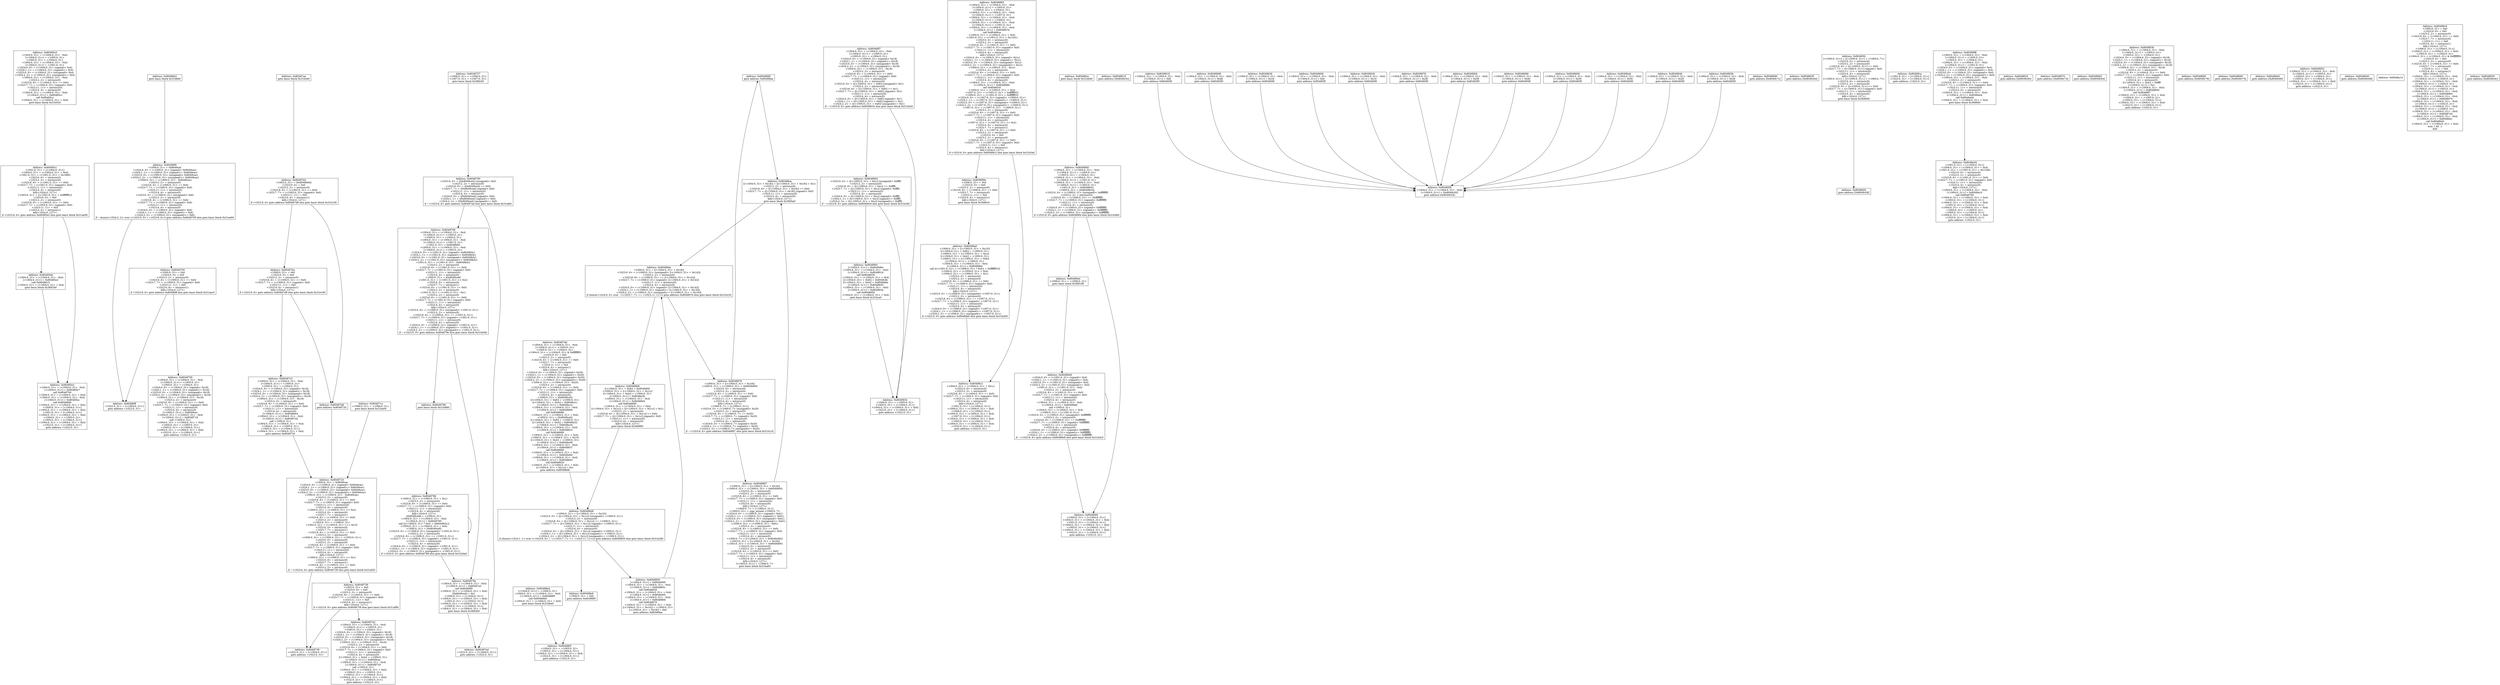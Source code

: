 digraph Program0x313560 {
basicBlock0x31ada0 [shape=box,label="Address: 0x80485c0\n<1004:0..31> = (<1004:0..31> - 0x4)\n[<1004:0..31>] = <1005:0..31>\n<1005:0..31> = <1004:0..31>\n<1004:0..31> = (<1004:0..31> - 0x4)\n[<1004:0..31>] = <1001:0..31>\n<1024:0..0> = (<1004:0..31> (signed)< 0x4)\n<1024:1..1> = (<1004:0..31> (signed)<= 0x4)\n<1023:0..0> = (<1004:0..31> (unsigned)< 0x4)\n<1024:2..2> = (<1004:0..31> (unsigned)<= 0x4)\n<1004:0..31> = (<1004:0..31> - 0x4)\n<1023:2..2> = intrinsic(0)\n<1023:6..6> = (<1004:0..31> == 0x0)\n<1023:7..7> = (<1004:0..31> (signed)< 0x0)\n<1023:11..11> = intrinsic(0)\n<1023:4..4> = intrinsic(0)\n<1004:0..31> = (<1004:0..31> - 0x4)\n[<1004:0..31>] = 0x80485cc\ncall 0x80485cc\n<1004:0..31> = (<1004:0..31> + 0x4)\ngoto basic block 0x31b520\n"];
basicBlock0x31ae00 [shape=box,label="Address: 0x80485dd\n<1004:0..31> = (<1004:0..31> - 0x4)\n[<1004:0..31>] = 0x80485e2\ncall 0x8048610\n<1004:0..31> = (<1004:0..31> + 0x4)\ngoto basic block 0x368240\n"];
basicBlock0x31ae60 [shape=box,label="Address: 0x80486ff\n<1022:0..31> = [<1004:0..31>]\ngoto address <1022:0..31>\n"];
basicBlock0x31aec0 [shape=box,label="Address: 0x8048709\n<1004:0..31> = (<1004:0..31> - 0x4)\n[<1004:0..31>] = <1005:0..31>\n<1005:0..31> = <1004:0..31>\n<1024:0..0> = (<1004:0..31> (signed)< 0x18)\n<1024:1..1> = (<1004:0..31> (signed)<= 0x18)\n<1023:0..0> = (<1004:0..31> (unsigned)< 0x18)\n<1024:2..2> = (<1004:0..31> (unsigned)<= 0x18)\n<1004:0..31> = (<1004:0..31> - 0x18)\n<1023:2..2> = intrinsic(0)\n<1023:6..6> = (<1004:0..31> == 0x0)\n<1023:7..7> = (<1004:0..31> (signed)< 0x0)\n<1023:11..11> = intrinsic(0)\n<1023:4..4> = intrinsic(0)\n[<1004:0..31>] = 0x8049cac\n<1004:0..31> = (<1004:0..31> - 0x4)\n[<1004:0..31>] = 0x8048718\ncall <1000:0..31>\n<1004:0..31> = (<1004:0..31> + 0x4)\n<1004:0..31> = <1005:0..31>\n<1005:0..31> = [<1004:0..31>]\n<1004:0..31> = (<1004:0..31> + 0x4)\n<1022:0..31> = [<1004:0..31>]\ngoto address <1022:0..31>\n"];
basicBlock0x31af20 [shape=box,label="Address: 0x8048738\n<1022:0..31> = [<1004:0..31>]\ngoto address <1022:0..31>\n"];
basicBlock0x31af80 [shape=box,label="Address: 0x8048742\n<1004:0..31> = (<1004:0..31> - 0x4)\n[<1004:0..31>] = <1005:0..31>\n<1005:0..31> = <1004:0..31>\n<1024:0..0> = (<1004:0..31> (signed)< 0x18)\n<1024:1..1> = (<1004:0..31> (signed)<= 0x18)\n<1023:0..0> = (<1004:0..31> (unsigned)< 0x18)\n<1024:2..2> = (<1004:0..31> (unsigned)<= 0x18)\n<1004:0..31> = (<1004:0..31> - 0x18)\n<1023:2..2> = intrinsic(0)\n<1023:6..6> = (<1004:0..31> == 0x0)\n<1023:7..7> = (<1004:0..31> (signed)< 0x0)\n<1023:11..11> = intrinsic(0)\n<1023:4..4> = intrinsic(0)\n[(<1004:0..31> + 0x4)] = <1000:0..31>\n[<1004:0..31>] = 0x8049cac\n<1004:0..31> = (<1004:0..31> - 0x4)\n[<1004:0..31>] = 0x8048755\ncall <1003:0..31>\n<1004:0..31> = (<1004:0..31> + 0x4)\n<1004:0..31> = <1005:0..31>\n<1005:0..31> = [<1004:0..31>]\n<1004:0..31> = (<1004:0..31> + 0x4)\n<1022:0..31> = [<1004:0..31>]\ngoto address <1022:0..31>\n"];
basicBlock0x31afe0 [shape=box,label="Address: 0x8048769\n<1004:0..31> = (<1004:0..31> - 0x4)\n[<1004:0..31>] = <1005:0..31>\n<1005:0..31> = <1004:0..31>\n<1004:0..31> = (<1004:0..31> - 0x4)\n[<1004:0..31>] = <1001:0..31>\n<1001:0..31> = 0x8049b60\n<1004:0..31> = (<1004:0..31> - 0x4)\n[<1004:0..31>] = <1003:0..31>\n<1024:0..0> = (<1001:0..31> (signed)< 0x8049b5c)\n<1024:1..1> = (<1001:0..31> (signed)<= 0x8049b5c)\n<1023:0..0> = (<1001:0..31> (unsigned)< 0x8049b5c)\n<1024:2..2> = (<1001:0..31> (unsigned)<= 0x8049b5c)\n<1001:0..31> = (<1001:0..31> - 0x8049b5c)\n<1023:2..2> = intrinsic(0)\n<1023:6..6> = (<1001:0..31> == 0x0)\n<1023:7..7> = (<1001:0..31> (signed)< 0x0)\n<1023:11..11> = intrinsic(0)\n<1023:4..4> = intrinsic(0)\n<1000:0..31> = [0x8049ce8]\n<1001:0..31> = (<1001:0..31> >> 0x2)\n<1023:0..0> = intrinsic(0)\n<1023:7..7> = intrinsic(1)\n<1023:6..6> = (<1001:0..31> == 0x0)\n<1023:2..2> = intrinsic(0)\n<1001:0..31> = (<1001:0..31> - 0x1)\n<1023:2..2> = intrinsic(0)\n<1023:6..6> = (<1001:0..31> == 0x0)\n<1023:7..7> = (<1001:0..31> (signed)< 0x0)\n<1023:11..11> = intrinsic(0)\n<1023:4..4> = intrinsic(0)\nkill(<1024:0..127>)\n<1023:0..0> = (<1000:0..31> (unsigned)< <1001:0..31>)\n<1023:2..2> = intrinsic(0)\n<1023:6..6> = (<1000:0..31> == <1001:0..31>)\n<1023:7..7> = (<1000:0..31> (signed)< <1001:0..31>)\n<1023:11..11> = intrinsic(0)\n<1023:4..4> = intrinsic(0)\n<1024:0..0> = (<1000:0..31> (signed)< <1001:0..31>)\n<1024:1..1> = (<1000:0..31> (signed)<= <1001:0..31>)\n<1024:2..2> = (<1000:0..31> (unsigned)<= <1001:0..31>)\nif ~<1023:0..0> goto address 0x804879e else goto basic block 0x31b040\n"];
basicBlock0x31b040 [shape=box,label="Address: 0x8048786\ngoto basic block 0x31b880\n"];
basicBlock0x31b0a0 [shape=box,label="Address: 0x804879e\n<1004:0..31> = (<1004:0..31> - 0x4)\n[<1004:0..31>] = 0x80487a3\ncall 0x80486f0\n<1004:0..31> = (<1004:0..31> + 0x4)\n[0x8049ce4] = 0x1\n<1000:0..31> = [<1004:0..31>]\n<1004:0..31> = (<1004:0..31> + 0x4)\n<1001:0..31> = [<1004:0..31>]\n<1004:0..31> = (<1004:0..31> + 0x4)\n<1005:0..31> = [<1004:0..31>]\n<1004:0..31> = (<1004:0..31> + 0x4)\ngoto basic block 0x368360\n"];
basicBlock0x31b100 [shape=box,label="Address: 0x80487ba\n<1000:0..31> = 0x0\n<1023:0..0> = 0x0\n<1023:2..2> = intrinsic(0)\n<1023:6..6> = (<1000:0..31> == 0x0)\n<1023:7..7> = (<1000:0..31> (signed)< 0x0)\n<1023:11..11> = 0x0\n<1023:4..4> = intrinsic(1)\nkill(<1024:0..127>)\nif <1023:6..6> goto address 0x80487d8 else goto basic block 0x31b160\n"];
basicBlock0x31b160 [shape=box,label="Address: 0x80487c3\n<1004:0..31> = (<1004:0..31> - 0x4)\n[<1004:0..31>] = <1005:0..31>\n<1005:0..31> = <1004:0..31>\n<1024:0..0> = (<1004:0..31> (signed)< 0x18)\n<1024:1..1> = (<1004:0..31> (signed)<= 0x18)\n<1023:0..0> = (<1004:0..31> (unsigned)< 0x18)\n<1024:2..2> = (<1004:0..31> (unsigned)<= 0x18)\n<1004:0..31> = (<1004:0..31> - 0x18)\n<1023:2..2> = intrinsic(0)\n<1023:6..6> = (<1004:0..31> == 0x0)\n<1023:7..7> = (<1004:0..31> (signed)< 0x0)\n<1023:11..11> = intrinsic(0)\n<1023:4..4> = intrinsic(0)\n[<1004:0..31>] = 0x8049b64\n<1004:0..31> = (<1004:0..31> - 0x4)\n[<1004:0..31>] = 0x80487d2\ncall <1000:0..31>\n<1004:0..31> = (<1004:0..31> + 0x4)\n<1004:0..31> = <1005:0..31>\n<1005:0..31> = [<1004:0..31>]\n<1004:0..31> = (<1004:0..31> + 0x4)\ngoto address 0x8048720\n"];
basicBlock0x31b1c0 [shape=box,label="Address: 0x8048885\ngoto address 0x80488aa\n"];
basicBlock0x31b220 [shape=box,label="Address: 0x80488b8\n[(<1004:0..31> + 0x8)] = 0x8049d00\n<1000:0..31> = [(<1004:0..31> + 0x1c)]\n[(<1004:0..31> + 0x4)] = <1000:0..31>\n[<1004:0..31>] = 0x8048a3b\n<1004:0..31> = (<1004:0..31> - 0x4)\n[<1004:0..31>] = 0x80488d4\ncall 0x8048690\n<1004:0..31> = (<1004:0..31> + 0x4)\n[(<1004:0..31> + 0x1c)] = ([(<1004:0..31> + 0x1c)] + 0x1)\n<1023:2..2> = intrinsic(0)\n<1023:6..6> = ([(<1004:0..31> + 0x1c)] == 0x0)\n<1023:7..7> = ([(<1004:0..31> + 0x1c)] (signed)< 0x0)\n<1023:11..11> = intrinsic(0)\n<1023:4..4> = intrinsic(0)\nkill(<1024:0..127>)\ngoto basic block 0x368960\n"];
basicBlock0x31b280 [shape=box,label="Address: 0x80488e6\n<1000:0..31> = 0x0\ngoto address 0x80488f5\n"];
basicBlock0x31b2e0 [shape=box,label="Address: 0x8048903\n<1023:0..0> = ([(<1005:0..31> + 0xc)] (unsigned)< 0xffff)\n<1023:2..2> = intrinsic(0)\n<1023:6..6> = ([(<1005:0..31> + 0xc)] == 0xffff)\n<1023:7..7> = ([(<1005:0..31> + 0xc)] (signed)< 0xffff)\n<1023:11..11> = intrinsic(0)\n<1023:4..4> = intrinsic(0)\n<1024:0..0> = ([(<1005:0..31> + 0xc)] (signed)< 0xffff)\n<1024:1..1> = ([(<1005:0..31> + 0xc)] (signed)<= 0xffff)\n<1024:2..2> = ([(<1005:0..31> + 0xc)] (unsigned)<= 0xffff)\nif ~<1023:6..6> goto address 0x8048934 else goto basic block 0x31b340\n"];
basicBlock0x31b340 [shape=box,label="Address: 0x804890c\n[<1004:0..31>] = 0x8049d6e\n<1004:0..31> = (<1004:0..31> - 0x4)\n[<1004:0..31>] = 0x8048918\ncall 0x8048630\n<1004:0..31> = (<1004:0..31> + 0x4)\n[(<1004:0..31> + 0x8)] = 0x8049c8c\n[(<1004:0..31> + 0x4)] = 0x8049d6e\n[<1004:0..31>] = 0x8048650\n<1004:0..31> = (<1004:0..31> - 0x4)\n[<1004:0..31>] = 0x8048934\ncall 0x8048600\n<1004:0..31> = (<1004:0..31> + 0x4)\ngoto basic block 0x31bca0\n"];
basicBlock0x31b3a0 [shape=box,label="Address: 0x804899e\n<1006:0..31> = 0x0\n<1023:0..0> = 0x0\n<1023:2..2> = intrinsic(0)\n<1023:6..6> = (<1006:0..31> == 0x0)\n<1023:7..7> = intrinsic(0)\n<1023:11..11> = 0x0\n<1023:4..4> = intrinsic(1)\nkill(<1024:0..127>)\ngoto basic block 0x3680c0\n"];
basicBlock0x31b400 [shape=box,label="Address: 0x80489c2\n<1004:0..31> = (<1004:0..31> + 0x1c)\n<1023:0..0> = intrinsic(0)\n<1023:2..2> = intrinsic(0)\n<1023:6..6> = (<1004:0..31> == 0x0)\n<1023:7..7> = (<1004:0..31> (signed)< 0x0)\n<1023:11..11> = intrinsic(0)\n<1023:4..4> = intrinsic(0)\nkill(<1024:0..127>)\n<1001:0..31> = [<1004:0..31>]\n<1004:0..31> = (<1004:0..31> + 0x4)\n<1006:0..31> = [<1004:0..31>]\n<1004:0..31> = (<1004:0..31> + 0x4)\n<1007:0..31> = [<1004:0..31>]\n<1004:0..31> = (<1004:0..31> + 0x4)\n<1005:0..31> = [<1004:0..31>]\n<1004:0..31> = (<1004:0..31> + 0x4)\n<1022:0..31> = [<1004:0..31>]\ngoto address <1022:0..31>\n"];
basicBlock0x31b460 [shape=box,label="Address: 0x80489e4\n<1006:0..31> = <1006:0..31>\ngoto basic block 0x368180\n"];
basicBlock0x31b4c0 [shape=box,label="Address: 0x80489f4\n<1000:0..31> = [<1004:0..31>]\n<1004:0..31> = (<1004:0..31> + 0x4)\n<1001:0..31> = [<1004:0..31>]\n<1004:0..31> = (<1004:0..31> + 0x4)\n<1005:0..31> = [<1004:0..31>]\n<1004:0..31> = (<1004:0..31> + 0x4)\n<1022:0..31> = [<1004:0..31>]\ngoto address <1022:0..31>\n"];
basicBlock0x31b520 [shape=box,label="Address: 0x80485cc\n<1001:0..31> = [<1004:0..31>]\n<1004:0..31> = (<1004:0..31> + 0x4)\n<1001:0..31> = (<1001:0..31> + 0x1680)\n<1023:0..0> = intrinsic(0)\n<1023:2..2> = intrinsic(0)\n<1023:6..6> = (<1001:0..31> == 0x0)\n<1023:7..7> = (<1001:0..31> (signed)< 0x0)\n<1023:11..11> = intrinsic(0)\n<1023:4..4> = intrinsic(0)\nkill(<1024:0..127>)\n<1003:0..31> = [(<1001:0..31> + 0xfffffffc)]\n<1023:0..0> = 0x0\n<1023:2..2> = intrinsic(0)\n<1023:6..6> = (<1003:0..31> == 0x0)\n<1023:7..7> = (<1003:0..31> (signed)< 0x0)\n<1023:11..11> = 0x0\n<1023:4..4> = intrinsic(1)\nkill(<1024:0..127>)\nif <1023:6..6> goto address 0x80485e2 else goto basic block 0x31ae00\n"];
basicBlock0x31b580 [shape=box,label="Address: 0x8048610\ngoto address [0x8049c5c]\n"];
basicBlock0x31b5e0 [shape=box,label="Address: 0x80487b0\n<1002:0..31> = [0x8049b64]\n<1023:0..0> = 0x0\n<1023:2..2> = intrinsic(0)\n<1023:6..6> = (<1002:0..31> == 0x0)\n<1023:7..7> = (<1002:0..31> (signed)< 0x0)\n<1023:11..11> = 0x0\n<1023:4..4> = intrinsic(1)\nkill(<1024:0..127>)\nif <1023:6..6> goto address 0x80487d8 else goto basic block 0x31b100\n"];
basicBlock0x31b640 [shape=box,label="Address: 0x80489d0\n<1004:0..31> = (<1004:0..31> - 0x4)\n[<1004:0..31>] = <1005:0..31>\n<1005:0..31> = <1004:0..31>\n<1004:0..31> = (<1004:0..31> - 0x4)\n[<1004:0..31>] = <1001:0..31>\n<1004:0..31> = (<1004:0..31> - 0x4)\n[<1004:0..31>] = <1003:0..31>\n<1001:0..31> = 0x8049b54\n<1000:0..31> = [0x8049b54]\n<1023:0..0> = (<1000:0..31> (unsigned)< 0xffffffff)\n<1023:2..2> = intrinsic(0)\n<1023:6..6> = (<1000:0..31> == 0xffffffff)\n<1023:7..7> = (<1000:0..31> (signed)< 0xffffffff)\n<1023:11..11> = intrinsic(0)\n<1023:4..4> = intrinsic(0)\n<1024:0..0> = (<1000:0..31> (signed)< 0xffffffff)\n<1024:1..1> = (<1000:0..31> (signed)<= 0xffffffff)\n<1024:2..2> = (<1000:0..31> (unsigned)<= 0xffffffff)\nif <1023:6..6> goto address 0x80489f4 else goto basic block 0x31b460\n"];
basicBlock0x31b6a0 [shape=box,label="Address: 0x80485f0\n<1004:0..31> = (<1004:0..31> - 0x4)\n[<1004:0..31>] = [0x8049c50]\ngoto address [0x8049c54]\n"];
basicBlock0x31b700 [shape=box,label="Address: 0x8048700\n<1000:0..31> = 0x0\n<1023:0..0> = 0x0\n<1023:2..2> = intrinsic(0)\n<1023:6..6> = (<1000:0..31> == 0x0)\n<1023:7..7> = (<1000:0..31> (signed)< 0x0)\n<1023:11..11> = 0x0\n<1023:4..4> = intrinsic(1)\nkill(<1024:0..127>)\nif <1023:6..6> goto address 0x80486ff else goto basic block 0x31aec0\n"];
basicBlock0x31b760 [shape=box,label="Address: 0x804871a\n<1006:0..31> = <1006:0..31>\ngoto basic block 0x31ba00\n"];
basicBlock0x31b7c0 [shape=box,label="Address: 0x8048739\n<1003:0..31> = 0x0\n<1023:0..0> = 0x0\n<1023:2..2> = intrinsic(0)\n<1023:6..6> = (<1003:0..31> == 0x0)\n<1023:7..7> = (<1003:0..31> (signed)< 0x0)\n<1023:11..11> = 0x0\n<1023:4..4> = intrinsic(1)\nkill(<1024:0..127>)\nif <1023:6..6> goto address 0x8048738 else goto basic block 0x31af80\n"];
basicBlock0x31b820 [shape=box,label="Address: 0x8048757\n<1006:0..31> = <1006:0..31>\n<1007:0..31> = <1007:0..31>\ngoto basic block 0x368c00\n"];
basicBlock0x31b880 [shape=box,label="Address: 0x8048788\n<1000:0..31> = (<1000:0..31> + 0x1)\n<1023:2..2> = intrinsic(0)\n<1023:6..6> = (<1000:0..31> == 0x0)\n<1023:7..7> = (<1000:0..31> (signed)< 0x0)\n<1023:11..11> = intrinsic(0)\n<1023:4..4> = intrinsic(0)\nkill(<1024:0..127>)\n[0x8049ce8] = <1000:0..31>\n<1004:0..31> = (<1004:0..31> - 0x4)\n[<1004:0..31>] = 0x8048795\ncall [((<1000:0..31> * 0x4) + 0x8049b5c)]\n<1004:0..31> = (<1004:0..31> + 0x4)\n<1000:0..31> = [0x8049ce8]\n<1023:0..0> = (<1000:0..31> (unsigned)< <1001:0..31>)\n<1023:2..2> = intrinsic(0)\n<1023:6..6> = (<1000:0..31> == <1001:0..31>)\n<1023:7..7> = (<1000:0..31> (signed)< <1001:0..31>)\n<1023:11..11> = intrinsic(0)\n<1023:4..4> = intrinsic(0)\n<1024:0..0> = (<1000:0..31> (signed)< <1001:0..31>)\n<1024:1..1> = (<1000:0..31> (signed)<= <1001:0..31>)\n<1024:2..2> = (<1000:0..31> (unsigned)<= <1001:0..31>)\nif <1023:0..0> goto address 0x8048788 else goto basic block 0x31b0a0\n"];
basicBlock0x31b8e0 [shape=box,label="Address: 0x80486f0\n<1000:0..31> = 0x8049caf\n<1024:0..0> = (<1000:0..31> (signed)< 0x8049cac)\n<1024:1..1> = (<1000:0..31> (signed)<= 0x8049cac)\n<1023:0..0> = (<1000:0..31> (unsigned)< 0x8049cac)\n<1024:2..2> = (<1000:0..31> (unsigned)<= 0x8049cac)\n<1000:0..31> = (<1000:0..31> - 0x8049cac)\n<1023:2..2> = intrinsic(0)\n<1023:6..6> = (<1000:0..31> == 0x0)\n<1023:7..7> = (<1000:0..31> (signed)< 0x0)\n<1023:11..11> = intrinsic(0)\n<1023:4..4> = intrinsic(0)\n<1023:0..0> = (<1000:0..31> (unsigned)< 0x6)\n<1023:2..2> = intrinsic(0)\n<1023:6..6> = (<1000:0..31> == 0x6)\n<1023:7..7> = (<1000:0..31> (signed)< 0x6)\n<1023:11..11> = intrinsic(0)\n<1023:4..4> = intrinsic(0)\n<1024:0..0> = (<1000:0..31> (signed)< 0x6)\n<1024:1..1> = (<1000:0..31> (signed)<= 0x6)\n<1024:2..2> = (<1000:0..31> (unsigned)<= 0x6)\nif ~choice(<1024:2..2> over (<1023:0..0> | <1023:6..6>)) goto address 0x8048700 else goto basic block 0x31ae60\n"];
basicBlock0x31b940 [shape=box,label="Address: 0x80487ae\ngoto basic block 0x31b5e0\n"];
basicBlock0x31b9a0 [shape=box,label="Address: 0x80487d8\ngoto address 0x8048720\n"];
basicBlock0x31ba00 [shape=box,label="Address: 0x8048720\n<1000:0..31> = 0x8049cac\n<1024:0..0> = (<1000:0..31> (signed)< 0x8049cac)\n<1024:1..1> = (<1000:0..31> (signed)<= 0x8049cac)\n<1023:0..0> = (<1000:0..31> (unsigned)< 0x8049cac)\n<1024:2..2> = (<1000:0..31> (unsigned)<= 0x8049cac)\n<1000:0..31> = (<1000:0..31> - 0x8049cac)\n<1023:2..2> = intrinsic(0)\n<1023:6..6> = (<1000:0..31> == 0x0)\n<1023:7..7> = (<1000:0..31> (signed)< 0x0)\n<1023:11..11> = intrinsic(0)\n<1023:4..4> = intrinsic(0)\n<1000:0..31> = (<1000:0..31> >> 0x2)\n<1023:0..0> = intrinsic(0)\n<1023:7..7> = intrinsic(1)\n<1023:6..6> = (<1000:0..31> == 0x0)\n<1023:2..2> = intrinsic(0)\n<1003:0..31> = <1000:0..31>\n<1003:0..31> = (<1003:0..31> >>> 0x1f)\n<1023:0..0> = intrinsic(0)\n<1023:7..7> = intrinsic(1)\n<1023:6..6> = (<1003:0..31> == 0x0)\n<1023:2..2> = intrinsic(0)\n<1000:0..31> = (<1000:0..31> + <1003:0..31>)\n<1023:0..0> = intrinsic(0)\n<1023:2..2> = intrinsic(0)\n<1023:6..6> = (<1000:0..31> == 0x0)\n<1023:7..7> = (<1000:0..31> (signed)< 0x0)\n<1023:11..11> = intrinsic(0)\n<1023:4..4> = intrinsic(0)\nkill(<1024:0..127>)\n<1000:0..31> = (<1000:0..31> >> 0x1)\n<1023:0..0> = intrinsic(0)\n<1023:7..7> = intrinsic(1)\n<1023:6..6> = (<1000:0..31> == 0x0)\n<1023:2..2> = intrinsic(0)\nif ~<1023:6..6> goto address 0x8048739 else goto basic block 0x31af20\n"];
basicBlock0x31ba60 [shape=box,label="Address: 0x80488aa\n[(<1004:0..31> + 0x18)] = ([(<1004:0..31> + 0x18)] + 0x1)\n<1023:2..2> = intrinsic(0)\n<1023:6..6> = ([(<1004:0..31> + 0x18)] == 0x0)\n<1023:7..7> = ([(<1004:0..31> + 0x18)] (signed)< 0x0)\n<1023:11..11> = intrinsic(0)\n<1023:4..4> = intrinsic(0)\nkill(<1024:0..127>)\ngoto basic block 0x3685a0\n"];
basicBlock0x31bac0 [shape=box,label="Address: 0x8048887\n<1000:0..31> = [(<1004:0..31> + 0x18)]\n<1000:0..31> = (<1000:0..31> + 0x8049d00)\n<1023:0..0> = intrinsic(0)\n<1023:2..2> = intrinsic(0)\n<1023:6..6> = (<1000:0..31> == 0x0)\n<1023:7..7> = (<1000:0..31> (signed)< 0x0)\n<1023:11..11> = intrinsic(0)\n<1023:4..4> = intrinsic(0)\nkill(<1024:0..127>)\n<1000:0..7> = [<1000:0..31>]\n<1000:0..31> = sign_extend <1000:0..7>\n<1024:0..0> = (<1000:0..31> (signed)< 0x61)\n<1024:1..1> = (<1000:0..31> (signed)<= 0x61)\n<1023:0..0> = (<1000:0..31> (unsigned)< 0x61)\n<1024:2..2> = (<1000:0..31> (unsigned)<= 0x61)\n<1000:0..31> = (<1000:0..31> - 0x61)\n<1023:2..2> = intrinsic(0)\n<1023:6..6> = (<1000:0..31> == 0x0)\n<1023:7..7> = (<1000:0..31> (signed)< 0x0)\n<1023:11..11> = intrinsic(0)\n<1023:4..4> = intrinsic(0)\n<1000:0..7> = [(<1000:0..31> + 0x8049c90)]\n<1003:0..31> = [(<1004:0..31> + 0x18)]\n<1003:0..31> = (<1003:0..31> + 0x8049d00)\n<1023:0..0> = intrinsic(0)\n<1023:2..2> = intrinsic(0)\n<1023:6..6> = (<1003:0..31> == 0x0)\n<1023:7..7> = (<1003:0..31> (signed)< 0x0)\n<1023:11..11> = intrinsic(0)\n<1023:4..4> = intrinsic(0)\nkill(<1024:0..127>)\n[<1003:0..31>] = <1000:0..7>\ngoto basic block 0x31ba60\n"];
basicBlock0x31bb20 [shape=box,label="Address: 0x8048690\ngoto address [0x8049c7c]\n"];
basicBlock0x31bb80 [shape=box,label="Address: 0x8048850\n[<1004:0..31>] = 0x8049d00\n<1004:0..31> = (<1004:0..31> - 0x4)\n[<1004:0..31>] = 0x804885c\ncall 0x8048620\n<1004:0..31> = (<1004:0..31> + 0x4)\n[<1004:0..31>] = 0x8049d00\n<1004:0..31> = (<1004:0..31> - 0x4)\n[<1004:0..31>] = 0x8048868\ncall 0x8048670\n<1004:0..31> = (<1004:0..31> + 0x4)\n[(<1004:0..31> + 0x14)] = <1000:0..31>\n[(<1004:0..31> + 0x18)] = 0x0\ngoto address 0x80488ae\n"];
basicBlock0x31bbe0 [shape=box,label="Address: 0x80488f5\n<1004:0..31> = <1005:0..31>\n<1005:0..31> = [<1004:0..31>]\n<1004:0..31> = (<1004:0..31> + 0x4)\n<1022:0..31> = [<1004:0..31>]\ngoto address <1022:0..31>\n"];
basicBlock0x31bc40 [shape=box,label="Address: 0x80488ed\n[<1004:0..31>] = <1000:0..31>\n<1004:0..31> = (<1004:0..31> - 0x4)\n[<1004:0..31>] = 0x80488f5\ncall 0x80486b0\n<1004:0..31> = (<1004:0..31> + 0x4)\ngoto basic block 0x31bbe0\n"];
basicBlock0x31bca0 [shape=box,label="Address: 0x8048934\n<1004:0..31> = <1005:0..31>\n<1005:0..31> = [<1004:0..31>]\n<1004:0..31> = (<1004:0..31> + 0x4)\n<1022:0..31> = [<1004:0..31>]\ngoto address <1022:0..31>\n"];
basicBlock0x368000 [shape=box,label="Address: 0x8048630\ngoto address [0x8049c64]\n"];
basicBlock0x368060 [shape=box,label="Address: 0x8048600\ngoto address [0x8049c58]\n"];
basicBlock0x3680c0 [shape=box,label="Address: 0x80489a0\n<1000:0..31> = [(<1005:0..31> + 0x10)]\n[(<1004:0..31> + 0x8)] = <1000:0..31>\n<1000:0..31> = [(<1005:0..31> + 0xc)]\n[(<1004:0..31> + 0x4)] = <1000:0..31>\n<1000:0..31> = [(<1005:0..31> + 0x8)]\n[<1004:0..31>] = <1000:0..31>\n<1004:0..31> = (<1004:0..31> - 0x4)\n[<1004:0..31>] = 0x80489bb\ncall [((<1001:0..31> + (<1006:0..31> * 0x4)) + 0xffffff03)]\n<1004:0..31> = (<1004:0..31> + 0x4)\n<1006:0..31> = (<1006:0..31> + 0x1)\n<1023:0..0> = intrinsic(0)\n<1023:2..2> = intrinsic(0)\n<1023:6..6> = (<1006:0..31> == 0x0)\n<1023:7..7> = (<1006:0..31> (signed)< 0x0)\n<1023:11..11> = intrinsic(0)\n<1023:4..4> = intrinsic(0)\nkill(<1024:0..127>)\n<1023:0..0> = (<1006:0..31> (unsigned)< <1007:0..31>)\n<1023:2..2> = intrinsic(0)\n<1023:6..6> = (<1006:0..31> == <1007:0..31>)\n<1023:7..7> = (<1006:0..31> (signed)< <1007:0..31>)\n<1023:11..11> = intrinsic(0)\n<1023:4..4> = intrinsic(0)\n<1024:0..0> = (<1006:0..31> (signed)< <1007:0..31>)\n<1024:1..1> = (<1006:0..31> (signed)<= <1007:0..31>)\n<1024:2..2> = (<1006:0..31> (unsigned)<= <1007:0..31>)\nif <1023:0..0> goto address 0x80489a0 else goto basic block 0x31b400\n"];
basicBlock0x368120 [shape=box,label="Address: 0x80489ca\n<1001:0..31> = [<1004:0..31>]\n<1022:0..31> = [<1004:0..31>]\ngoto address <1022:0..31>\n"];
basicBlock0x368180 [shape=box,label="Address: 0x80489e8\n<1024:0..0> = (<1001:0..31> (signed)< 0x4)\n<1024:1..1> = (<1001:0..31> (signed)<= 0x4)\n<1023:0..0> = (<1001:0..31> (unsigned)< 0x4)\n<1024:2..2> = (<1001:0..31> (unsigned)<= 0x4)\n<1001:0..31> = (<1001:0..31> - 0x4)\n<1023:2..2> = intrinsic(0)\n<1023:6..6> = (<1001:0..31> == 0x0)\n<1023:7..7> = (<1001:0..31> (signed)< 0x0)\n<1023:11..11> = intrinsic(0)\n<1023:4..4> = intrinsic(0)\n<1004:0..31> = (<1004:0..31> - 0x4)\n[<1004:0..31>] = 0x80489ed\ncall <1000:0..31>\n<1004:0..31> = (<1004:0..31> + 0x4)\n<1000:0..31> = [<1001:0..31>]\n<1023:0..0> = (<1000:0..31> (unsigned)< 0xffffffff)\n<1023:2..2> = intrinsic(0)\n<1023:6..6> = (<1000:0..31> == 0xffffffff)\n<1023:7..7> = (<1000:0..31> (signed)< 0xffffffff)\n<1023:11..11> = intrinsic(0)\n<1023:4..4> = intrinsic(0)\n<1024:0..0> = (<1000:0..31> (signed)< 0xffffffff)\n<1024:1..1> = (<1000:0..31> (signed)<= 0xffffffff)\n<1024:2..2> = (<1000:0..31> (unsigned)<= 0xffffffff)\nif ~<1023:6..6> goto address 0x80489e8 else goto basic block 0x31b4c0\n"];
basicBlock0x3681e0 [shape=box,label="Address: 0x80489f8\n<1004:0..31> = (<1004:0..31> - 0x4)\n[<1004:0..31>] = <1005:0..31>\n<1005:0..31> = <1004:0..31>\n<1004:0..31> = (<1004:0..31> - 0x4)\n[<1004:0..31>] = <1001:0..31>\n<1024:0..0> = (<1004:0..31> (signed)< 0x4)\n<1024:1..1> = (<1004:0..31> (signed)<= 0x4)\n<1023:0..0> = (<1004:0..31> (unsigned)< 0x4)\n<1024:2..2> = (<1004:0..31> (unsigned)<= 0x4)\n<1004:0..31> = (<1004:0..31> - 0x4)\n<1023:2..2> = intrinsic(0)\n<1023:6..6> = (<1004:0..31> == 0x0)\n<1023:7..7> = (<1004:0..31> (signed)< 0x0)\n<1023:11..11> = intrinsic(0)\n<1023:4..4> = intrinsic(0)\n<1004:0..31> = (<1004:0..31> - 0x4)\n[<1004:0..31>] = 0x8048a04\ncall 0x8048a04\n<1004:0..31> = (<1004:0..31> + 0x4)\ngoto basic block 0x368840\n"];
basicBlock0x368240 [shape=box,label="Address: 0x80485e2\n<1004:0..31> = (<1004:0..31> - 0x4)\n[<1004:0..31>] = 0x80485e7\ncall 0x80487b0\n<1004:0..31> = (<1004:0..31> + 0x4)\n<1004:0..31> = (<1004:0..31> - 0x4)\n[<1004:0..31>] = 0x80485ec\ncall 0x80489d0\n<1004:0..31> = (<1004:0..31> + 0x4)\n<1000:0..31> = [<1004:0..31>]\n<1004:0..31> = (<1004:0..31> + 0x4)\n<1001:0..31> = [<1004:0..31>]\n<1004:0..31> = (<1004:0..31> + 0x4)\n<1004:0..31> = <1005:0..31>\n<1005:0..31> = [<1004:0..31>]\n<1004:0..31> = (<1004:0..31> + 0x4)\n<1022:0..31> = [<1004:0..31>]\ngoto address <1022:0..31>\n"];
basicBlock0x3682a0 [shape=box,label="Address: 0x8048616\n<1004:0..31> = (<1004:0..31> - 0x4)\n[<1004:0..31>] = 0x8\ngoto address 0x80485f0\n"];
basicBlock0x368300 [shape=box,label="Address: 0x80485fc\n[<1000:0..31>] = ([<1000:0..31>] + <1000:0..7>)\n<1023:0..0> = intrinsic(0)\n<1023:2..2> = intrinsic(0)\n<1023:6..6> = ([<1000:0..31>] == 0x0)\n<1023:7..7> = ([<1000:0..31>] (signed)< 0x0)\n<1023:11..11> = intrinsic(0)\n<1023:4..4> = intrinsic(0)\nkill(<1024:0..127>)\n[<1000:0..31>] = ([<1000:0..31>] + <1000:0..7>)\n<1023:0..0> = intrinsic(0)\n<1023:2..2> = intrinsic(0)\n<1023:6..6> = ([<1000:0..31>] == 0x0)\n<1023:7..7> = ([<1000:0..31>] (signed)< 0x0)\n<1023:11..11> = intrinsic(0)\n<1023:4..4> = intrinsic(0)\nkill(<1024:0..127>)\ngoto basic block 0x368060\n"];
basicBlock0x368360 [shape=box,label="Address: 0x80487ad\n<1022:0..31> = [<1004:0..31>]\ngoto address <1022:0..31>\n"];
basicBlock0x3683c0 [shape=box,label="Address: 0x80487dd\n<1004:0..31> = (<1004:0..31> - 0x4)\n[<1004:0..31>] = <1005:0..31>\n<1005:0..31> = <1004:0..31>\n<1004:0..31> = (<1004:0..31> & 0xfffffff0)\n<1023:0..0> = 0x0\n<1023:2..2> = intrinsic(0)\n<1023:6..6> = (<1004:0..31> == 0x0)\n<1023:7..7> = intrinsic(0)\n<1023:11..11> = 0x0\n<1023:4..4> = intrinsic(1)\nkill(<1024:0..127>)\n<1024:0..0> = (<1004:0..31> (signed)< 0x20)\n<1024:1..1> = (<1004:0..31> (signed)<= 0x20)\n<1023:0..0> = (<1004:0..31> (unsigned)< 0x20)\n<1024:2..2> = (<1004:0..31> (unsigned)<= 0x20)\n<1004:0..31> = (<1004:0..31> - 0x20)\n<1023:2..2> = intrinsic(0)\n<1023:6..6> = (<1004:0..31> == 0x0)\n<1023:7..7> = (<1004:0..31> (signed)< 0x0)\n<1023:11..11> = intrinsic(0)\n<1023:4..4> = intrinsic(0)\n<1000:0..31> = [0x8049cc0]\n[(<1004:0..31> + 0x8)] = <1000:0..31>\n[(<1004:0..31> + 0x4)] = 0x8048a1c\n[<1004:0..31>] = 0x8048a1e\n<1004:0..31> = (<1004:0..31> - 0x4)\n[<1004:0..31>] = 0x8048806\ncall 0x8048680\n<1004:0..31> = (<1004:0..31> + 0x4)\n<1000:0..31> = [0x8049ce0]\n[(<1004:0..31> + 0x8)] = <1000:0..31>\n[(<1004:0..31> + 0x4)] = 0x8048a32\n[<1004:0..31>] = 0x8048a34\n<1004:0..31> = (<1004:0..31> - 0x4)\n[<1004:0..31>] = 0x8048823\ncall 0x8048680\n<1004:0..31> = (<1004:0..31> + 0x4)\n<1000:0..31> = (<1004:0..31> + 0x10)\n[(<1004:0..31> + 0x4)] = <1000:0..31>\n[<1004:0..31>] = 0x8048a38\n<1004:0..31> = (<1004:0..31> - 0x4)\n[<1004:0..31>] = 0x8048837\ncall 0x8048660\n<1004:0..31> = (<1004:0..31> + 0x4)\n[<1004:0..31>] = 0x8049d00\n<1004:0..31> = (<1004:0..31> - 0x4)\n[<1004:0..31>] = 0x8048843\ncall 0x8048620\n<1004:0..31> = (<1004:0..31> + 0x4)\n[(<1004:0..31> + 0x1c)] = 0x1\ngoto address 0x80488d8\n"];
basicBlock0x368420 [shape=box,label="Address: 0x8048876\n<1000:0..31> = [(<1004:0..31> + 0x18)]\n<1000:0..31> = (<1000:0..31> + 0x8049d00)\n<1023:0..0> = intrinsic(0)\n<1023:2..2> = intrinsic(0)\n<1023:6..6> = (<1000:0..31> == 0x0)\n<1023:7..7> = (<1000:0..31> (signed)< 0x0)\n<1023:11..11> = intrinsic(0)\n<1023:4..4> = intrinsic(0)\nkill(<1024:0..127>)\n<1000:0..7> = [<1000:0..31>]\n<1023:0..0> = (<1000:0..7> (unsigned)< 0x20)\n<1023:2..2> = intrinsic(0)\n<1023:6..6> = (<1000:0..7> == 0x20)\n<1023:7..7> = (<1000:0..7> (signed)< 0x20)\n<1023:11..11> = intrinsic(0)\n<1023:4..4> = intrinsic(0)\n<1024:0..0> = (<1000:0..7> (signed)< 0x20)\n<1024:1..1> = (<1000:0..7> (signed)<= 0x20)\n<1024:2..2> = (<1000:0..7> (unsigned)<= 0x20)\nif ~<1023:6..6> goto address 0x8048887 else goto basic block 0x31b1c0\n"];
basicBlock0x368480 [shape=box,label="Address: 0x8048696\n<1004:0..31> = (<1004:0..31> - 0x4)\n[<1004:0..31>] = 0x48\ngoto address 0x80485f0\n"];
basicBlock0x3684e0 [shape=box,label="Address: 0x8048620\ngoto address [0x8049c60]\n"];
basicBlock0x368540 [shape=box,label="Address: 0x8048670\ngoto address [0x8049c74]\n"];
basicBlock0x3685a0 [shape=box,label="Address: 0x80488ae\n<1000:0..31> = [(<1004:0..31> + 0x18)]\n<1023:0..0> = (<1000:0..31> (unsigned)< [(<1004:0..31> + 0x14)])\n<1023:2..2> = intrinsic(0)\n<1023:6..6> = (<1000:0..31> == [(<1004:0..31> + 0x14)])\n<1023:7..7> = (<1000:0..31> (signed)< [(<1004:0..31> + 0x14)])\n<1023:11..11> = intrinsic(0)\n<1023:4..4> = intrinsic(0)\n<1024:0..0> = (<1000:0..31> (signed)< [(<1004:0..31> + 0x14)])\n<1024:1..1> = (<1000:0..31> (signed)<= [(<1004:0..31> + 0x14)])\n<1024:2..2> = (<1000:0..31> (unsigned)<= [(<1004:0..31> + 0x14)])\nif choice(<1024:0..0> over ~(<1023:7..7> == <1023:11..11>)) goto address 0x8048876 else goto basic block 0x31b220\n"];
basicBlock0x368600 [shape=box,label="Address: 0x80488f7\n<1004:0..31> = (<1004:0..31> - 0x4)\n[<1004:0..31>] = <1005:0..31>\n<1005:0..31> = <1004:0..31>\n<1024:0..0> = (<1004:0..31> (signed)< 0x18)\n<1024:1..1> = (<1004:0..31> (signed)<= 0x18)\n<1023:0..0> = (<1004:0..31> (unsigned)< 0x18)\n<1024:2..2> = (<1004:0..31> (unsigned)<= 0x18)\n<1004:0..31> = (<1004:0..31> - 0x18)\n<1023:2..2> = intrinsic(0)\n<1023:6..6> = (<1004:0..31> == 0x0)\n<1023:7..7> = (<1004:0..31> (signed)< 0x0)\n<1023:11..11> = intrinsic(0)\n<1023:4..4> = intrinsic(0)\n<1023:0..0> = ([(<1005:0..31> + 0x8)] (unsigned)< 0x1)\n<1023:2..2> = intrinsic(0)\n<1023:6..6> = ([(<1005:0..31> + 0x8)] == 0x1)\n<1023:7..7> = ([(<1005:0..31> + 0x8)] (signed)< 0x1)\n<1023:11..11> = intrinsic(0)\n<1023:4..4> = intrinsic(0)\n<1024:0..0> = ([(<1005:0..31> + 0x8)] (signed)< 0x1)\n<1024:1..1> = ([(<1005:0..31> + 0x8)] (signed)<= 0x1)\n<1024:2..2> = ([(<1005:0..31> + 0x8)] (unsigned)<= 0x1)\nif ~<1023:6..6> goto address 0x8048934 else goto basic block 0x31b2e0\n"];
basicBlock0x368660 [shape=box,label="Address: 0x80486b0\ngoto address [0x8049c84]\n"];
basicBlock0x3686c0 [shape=box,label="Address: 0x8048936\n<1004:0..31> = (<1004:0..31> - 0x4)\n[<1004:0..31>] = <1005:0..31>\n<1005:0..31> = <1004:0..31>\n<1024:0..0> = (<1004:0..31> (signed)< 0x18)\n<1024:1..1> = (<1004:0..31> (signed)<= 0x18)\n<1023:0..0> = (<1004:0..31> (unsigned)< 0x18)\n<1024:2..2> = (<1004:0..31> (unsigned)<= 0x18)\n<1004:0..31> = (<1004:0..31> - 0x18)\n<1023:2..2> = intrinsic(0)\n<1023:6..6> = (<1004:0..31> == 0x0)\n<1023:7..7> = (<1004:0..31> (signed)< 0x0)\n<1023:11..11> = intrinsic(0)\n<1023:4..4> = intrinsic(0)\n[(<1004:0..31> + 0x4)] = 0xffff\n[<1004:0..31>] = 0x1\n<1004:0..31> = (<1004:0..31> - 0x4)\n[<1004:0..31>] = 0x8048950\ncall 0x80488f7\n<1004:0..31> = (<1004:0..31> + 0x4)\n<1004:0..31> = <1005:0..31>\n<1005:0..31> = [<1004:0..31>]\n<1004:0..31> = (<1004:0..31> + 0x4)\n<1022:0..31> = [<1004:0..31>]\ngoto address <1022:0..31>\n"];
basicBlock0x368720 [shape=box,label="Address: 0x8048636\n<1004:0..31> = (<1004:0..31> - 0x4)\n[<1004:0..31>] = 0x18\ngoto address 0x80485f0\n"];
basicBlock0x368780 [shape=box,label="Address: 0x8048606\n<1004:0..31> = (<1004:0..31> - 0x4)\n[<1004:0..31>] = 0x0\ngoto address 0x80485f0\n"];
basicBlock0x3687e0 [shape=box,label="Address: 0x80489ce\ngoto basic block 0x31b640\n"];
basicBlock0x368840 [shape=box,label="Address: 0x8048a04\n<1001:0..31> = [<1004:0..31>]\n<1004:0..31> = (<1004:0..31> + 0x4)\n<1001:0..31> = (<1001:0..31> + 0x1248)\n<1023:0..0> = intrinsic(0)\n<1023:2..2> = intrinsic(0)\n<1023:6..6> = (<1001:0..31> == 0x0)\n<1023:7..7> = (<1001:0..31> (signed)< 0x0)\n<1023:11..11> = intrinsic(0)\n<1023:4..4> = intrinsic(0)\nkill(<1024:0..127>)\n<1004:0..31> = (<1004:0..31> - 0x4)\n[<1004:0..31>] = 0x8048a10\ncall 0x8048760\n<1004:0..31> = (<1004:0..31> + 0x4)\n<1002:0..31> = [<1004:0..31>]\n<1004:0..31> = (<1004:0..31> + 0x4)\n<1001:0..31> = [<1004:0..31>]\n<1004:0..31> = (<1004:0..31> + 0x4)\n<1004:0..31> = <1005:0..31>\n<1005:0..31> = [<1004:0..31>]\n<1004:0..31> = (<1004:0..31> + 0x4)\n<1022:0..31> = [<1004:0..31>]\ngoto address <1022:0..31>\n"];
basicBlock0x3688a0 [shape=box,label="Address: 0x8048680\ngoto address [0x8049c78]\n"];
basicBlock0x368900 [shape=box,label="Address: 0x8048660\ngoto address [0x8049c70]\n"];
basicBlock0x368960 [shape=box,label="Address: 0x80488d8\n<1000:0..31> = [(<1004:0..31> + 0x10)]\n<1023:0..0> = ([(<1004:0..31> + 0x1c)] (unsigned)< <1000:0..31>)\n<1023:2..2> = intrinsic(0)\n<1023:6..6> = ([(<1004:0..31> + 0x1c)] == <1000:0..31>)\n<1023:7..7> = ([(<1004:0..31> + 0x1c)] (signed)< <1000:0..31>)\n<1023:11..11> = intrinsic(0)\n<1023:4..4> = intrinsic(0)\n<1024:0..0> = ([(<1004:0..31> + 0x1c)] (signed)< <1000:0..31>)\n<1024:1..1> = ([(<1004:0..31> + 0x1c)] (signed)<= <1000:0..31>)\n<1024:2..2> = ([(<1004:0..31> + 0x1c)] (unsigned)<= <1000:0..31>)\nif choice(<1024:1..1> over (<1023:6..6> | ~(<1023:7..7> == <1023:11..11>))) goto address 0x8048850 else goto basic block 0x31b280\n"];
basicBlock0x3689c0 [shape=box,label="Address: 0x80486a0\ngoto address [0x8049c80]\n"];
basicBlock0x368a20 [shape=box,label="Address: 0x8048626\n<1004:0..31> = (<1004:0..31> - 0x4)\n[<1004:0..31>] = 0x10\ngoto address 0x80485f0\n"];
basicBlock0x368a80 [shape=box,label="Address: 0x8048676\n<1004:0..31> = (<1004:0..31> - 0x4)\n[<1004:0..31>] = 0x38\ngoto address 0x80485f0\n"];
basicBlock0x368ae0 [shape=box,label="Address: 0x80486b6\n<1004:0..31> = (<1004:0..31> - 0x4)\n[<1004:0..31>] = 0x58\ngoto address 0x80485f0\n"];
basicBlock0x368b40 [shape=box,label="Address: 0x8048952\n<1004:0..31> = (<1004:0..31> - 0x4)\n[<1004:0..31>] = <1005:0..31>\n<1005:0..31> = <1004:0..31>\n<1005:0..31> = [<1004:0..31>]\n<1004:0..31> = (<1004:0..31> + 0x4)\n<1022:0..31> = [<1004:0..31>]\ngoto address <1022:0..31>\n"];
basicBlock0x368ba0 [shape=box,label="Address: 0x8048640\ngoto address [0x8049c68]\n"];
basicBlock0x368c00 [shape=box,label="Address: 0x8048760\n<1023:0..0> = ([0x8049ce4] (unsigned)< 0x0)\n<1023:2..2> = intrinsic(0)\n<1023:6..6> = ([0x8049ce4] == 0x0)\n<1023:7..7> = ([0x8049ce4] (signed)< 0x0)\n<1023:11..11> = intrinsic(0)\n<1023:4..4> = intrinsic(0)\n<1024:0..0> = ([0x8049ce4] (signed)< 0x0)\n<1024:1..1> = ([0x8049ce4] (signed)<= 0x0)\n<1024:2..2> = ([0x8049ce4] (unsigned)<= 0x0)\nif ~<1023:6..6> goto address 0x80487ad else goto basic block 0x31afe0\n"];
basicBlock0x368c60 [shape=box,label="Address: 0x8048a14\n"];
basicBlock0x368cc0 [shape=box,label="Address: 0x8048686\n<1004:0..31> = (<1004:0..31> - 0x4)\n[<1004:0..31>] = 0x40\ngoto address 0x80485f0\n"];
basicBlock0x368d20 [shape=box,label="Address: 0x8048666\n<1004:0..31> = (<1004:0..31> - 0x4)\n[<1004:0..31>] = 0x30\ngoto address 0x80485f0\n"];
basicBlock0x368d80 [shape=box,label="Address: 0x80486a6\n<1004:0..31> = (<1004:0..31> - 0x4)\n[<1004:0..31>] = 0x50\ngoto address 0x80485f0\n"];
basicBlock0x368de0 [shape=box,label="Address: 0x80486c0\n<1005:0..31> = 0x0\n<1023:0..0> = 0x0\n<1023:2..2> = intrinsic(0)\n<1023:6..6> = (<1005:0..31> == 0x0)\n<1023:7..7> = intrinsic(0)\n<1023:11..11> = 0x0\n<1023:4..4> = intrinsic(1)\nkill(<1024:0..127>)\n<1006:0..31> = [<1004:0..31>]\n<1004:0..31> = (<1004:0..31> + 0x4)\n<1002:0..31> = <1004:0..31>\n<1004:0..31> = (<1004:0..31> & 0xfffffff0)\n<1023:0..0> = 0x0\n<1023:2..2> = intrinsic(0)\n<1023:6..6> = (<1004:0..31> == 0x0)\n<1023:7..7> = intrinsic(0)\n<1023:11..11> = 0x0\n<1023:4..4> = intrinsic(1)\nkill(<1024:0..127>)\n<1004:0..31> = (<1004:0..31> - 0x4)\n[<1004:0..31>] = <1000:0..31>\n<1004:0..31> = (<1004:0..31> - 0x4)\n[<1004:0..31>] = <1004:0..31>\n<1004:0..31> = (<1004:0..31> - 0x4)\n[<1004:0..31>] = <1003:0..31>\n<1004:0..31> = (<1004:0..31> - 0x4)\n[<1004:0..31>] = 0x8048960\n<1004:0..31> = (<1004:0..31> - 0x4)\n[<1004:0..31>] = 0x8048970\n<1004:0..31> = (<1004:0..31> - 0x4)\n[<1004:0..31>] = <1002:0..31>\n<1004:0..31> = (<1004:0..31> - 0x4)\n[<1004:0..31>] = <1006:0..31>\n<1004:0..31> = (<1004:0..31> - 0x4)\n[<1004:0..31>] = 0x80487e0\n<1004:0..31> = (<1004:0..31> - 0x4)\n[<1004:0..31>] = 0x80486e1\ncall 0x8048640\n<1004:0..31> = (<1004:0..31> + 0x4)\nasm { hlt  }\nhalt\n"];
basicBlock0x368e40 [shape=box,label="Address: 0x8048965\n<1004:0..31> = (<1004:0..31> - 0x4)\n[<1004:0..31>] = <1005:0..31>\n<1005:0..31> = <1004:0..31>\n<1004:0..31> = (<1004:0..31> - 0x4)\n[<1004:0..31>] = <1007:0..31>\n<1004:0..31> = (<1004:0..31> - 0x4)\n[<1004:0..31>] = <1006:0..31>\n<1004:0..31> = (<1004:0..31> - 0x4)\n[<1004:0..31>] = <1001:0..31>\n<1004:0..31> = (<1004:0..31> - 0x4)\n[<1004:0..31>] = 0x804897b\ncall 0x80489ca\n<1004:0..31> = (<1004:0..31> + 0x4)\n<1001:0..31> = (<1001:0..31> + 0x12d1)\n<1023:0..0> = intrinsic(0)\n<1023:2..2> = intrinsic(0)\n<1023:6..6> = (<1001:0..31> == 0x0)\n<1023:7..7> = (<1001:0..31> (signed)< 0x0)\n<1023:11..11> = intrinsic(0)\n<1023:4..4> = intrinsic(0)\nkill(<1024:0..127>)\n<1024:0..0> = (<1004:0..31> (signed)< 0x1c)\n<1024:1..1> = (<1004:0..31> (signed)<= 0x1c)\n<1023:0..0> = (<1004:0..31> (unsigned)< 0x1c)\n<1024:2..2> = (<1004:0..31> (unsigned)<= 0x1c)\n<1004:0..31> = (<1004:0..31> - 0x1c)\n<1023:2..2> = intrinsic(0)\n<1023:6..6> = (<1004:0..31> == 0x0)\n<1023:7..7> = (<1004:0..31> (signed)< 0x0)\n<1023:11..11> = intrinsic(0)\n<1023:4..4> = intrinsic(0)\n<1004:0..31> = (<1004:0..31> - 0x4)\n[<1004:0..31>] = 0x8048989\ncall 0x80485c0\n<1004:0..31> = (<1004:0..31> + 0x4)\n<1007:0..31> = (<1001:0..31> + 0xffffff03)\n<1000:0..31> = (<1001:0..31> + 0xffffff03)\n<1024:0..0> = (<1007:0..31> (signed)< <1000:0..31>)\n<1024:1..1> = (<1007:0..31> (signed)<= <1000:0..31>)\n<1023:0..0> = (<1007:0..31> (unsigned)< <1000:0..31>)\n<1024:2..2> = (<1007:0..31> (unsigned)<= <1000:0..31>)\n<1007:0..31> = (<1007:0..31> - <1000:0..31>)\n<1023:2..2> = intrinsic(0)\n<1023:6..6> = (<1007:0..31> == 0x0)\n<1023:7..7> = (<1007:0..31> (signed)< 0x0)\n<1023:11..11> = intrinsic(0)\n<1023:4..4> = intrinsic(0)\n<1007:0..31> = (<1007:0..31> >> 0x2)\n<1023:0..0> = intrinsic(0)\n<1023:7..7> = intrinsic(1)\n<1023:6..6> = (<1007:0..31> == 0x0)\n<1023:2..2> = intrinsic(0)\n<1023:0..0> = 0x0\n<1023:2..2> = intrinsic(0)\n<1023:6..6> = (<1007:0..31> == 0x0)\n<1023:7..7> = (<1007:0..31> (signed)< 0x0)\n<1023:11..11> = 0x0\n<1023:4..4> = intrinsic(1)\nkill(<1024:0..127>)\nif <1023:6..6> goto address 0x80489c2 else goto basic block 0x31b3a0\n"];
basicBlock0x368ea0 [shape=box,label="Address: 0x8048646\n<1004:0..31> = (<1004:0..31> - 0x4)\n[<1004:0..31>] = 0x20\ngoto address 0x80485f0\n"];
basicBlock0x368f00 [shape=box,label="Address: 0x80486e2\ngoto basic block 0x31b8e0\n"];
basicBlock0x368f60 [shape=box,label="Address: 0x8048650\ngoto address [0x8049c6c]\n"];
basicBlock0x370030 [shape=box,label="Address: 0x8048656\n<1004:0..31> = (<1004:0..31> - 0x4)\n[<1004:0..31>] = 0x28\ngoto address 0x80485f0\n"];
basicBlock0x370030 -> basicBlock0x31b6a0;
basicBlock0x368f00 -> basicBlock0x31b8e0;
basicBlock0x368ea0 -> basicBlock0x31b6a0;
basicBlock0x368a80 -> basicBlock0x31b6a0;
basicBlock0x3687e0 -> basicBlock0x31b640;
basicBlock0x368780 -> basicBlock0x31b6a0;
basicBlock0x368600 -> basicBlock0x31bca0;
basicBlock0x368600 -> basicBlock0x31b2e0;
basicBlock0x368d80 -> basicBlock0x31b6a0;
basicBlock0x368960 -> basicBlock0x31bb80;
basicBlock0x368960 -> basicBlock0x31b280;
basicBlock0x3685a0 -> basicBlock0x368420;
basicBlock0x3685a0 -> basicBlock0x31b220;
basicBlock0x3683c0 -> basicBlock0x368960;
basicBlock0x368300 -> basicBlock0x368060;
basicBlock0x3682a0 -> basicBlock0x31b6a0;
basicBlock0x3681e0 -> basicBlock0x368840;
basicBlock0x368ae0 -> basicBlock0x31b6a0;
basicBlock0x31bac0 -> basicBlock0x31ba60;
basicBlock0x31ba60 -> basicBlock0x3685a0;
basicBlock0x31b940 -> basicBlock0x31b5e0;
basicBlock0x31b8e0 -> basicBlock0x31b700;
basicBlock0x31b8e0 -> basicBlock0x31ae60;
basicBlock0x31b880 -> basicBlock0x31b880;
basicBlock0x31b880 -> basicBlock0x31b0a0;
basicBlock0x31b820 -> basicBlock0x368c00;
basicBlock0x368180 -> basicBlock0x368180;
basicBlock0x368180 -> basicBlock0x31b4c0;
basicBlock0x368cc0 -> basicBlock0x31b6a0;
basicBlock0x31b700 -> basicBlock0x31ae60;
basicBlock0x31b700 -> basicBlock0x31aec0;
basicBlock0x3680c0 -> basicBlock0x3680c0;
basicBlock0x3680c0 -> basicBlock0x31b400;
basicBlock0x31b640 -> basicBlock0x31b4c0;
basicBlock0x31b640 -> basicBlock0x31b460;
basicBlock0x368c00 -> basicBlock0x368360;
basicBlock0x368c00 -> basicBlock0x31afe0;
basicBlock0x31b9a0 -> basicBlock0x31ba00;
basicBlock0x368720 -> basicBlock0x31b6a0;
basicBlock0x31b520 -> basicBlock0x368240;
basicBlock0x31b520 -> basicBlock0x31ae00;
basicBlock0x31b460 -> basicBlock0x368180;
basicBlock0x368e40 -> basicBlock0x31b400;
basicBlock0x368e40 -> basicBlock0x31b3a0;
basicBlock0x368480 -> basicBlock0x31b6a0;
basicBlock0x31bc40 -> basicBlock0x31bbe0;
basicBlock0x368420 -> basicBlock0x31bac0;
basicBlock0x368420 -> basicBlock0x31b1c0;
basicBlock0x31b3a0 -> basicBlock0x3680c0;
basicBlock0x31b340 -> basicBlock0x31bca0;
basicBlock0x368d20 -> basicBlock0x31b6a0;
basicBlock0x31b280 -> basicBlock0x31bbe0;
basicBlock0x31ba00 -> basicBlock0x31b7c0;
basicBlock0x31ba00 -> basicBlock0x31af20;
basicBlock0x368a20 -> basicBlock0x31b6a0;
basicBlock0x31b160 -> basicBlock0x31ba00;
basicBlock0x31b2e0 -> basicBlock0x31bca0;
basicBlock0x31b2e0 -> basicBlock0x31b340;
basicBlock0x31b1c0 -> basicBlock0x31ba60;
basicBlock0x31b100 -> basicBlock0x31b9a0;
basicBlock0x31b100 -> basicBlock0x31b160;
basicBlock0x31b760 -> basicBlock0x31ba00;
basicBlock0x31b040 -> basicBlock0x31b880;
basicBlock0x31b0a0 -> basicBlock0x368360;
basicBlock0x31afe0 -> basicBlock0x31b0a0;
basicBlock0x31afe0 -> basicBlock0x31b040;
basicBlock0x31b7c0 -> basicBlock0x31af20;
basicBlock0x31b7c0 -> basicBlock0x31af80;
basicBlock0x31ae00 -> basicBlock0x368240;
basicBlock0x31b5e0 -> basicBlock0x31b9a0;
basicBlock0x31b5e0 -> basicBlock0x31b100;
basicBlock0x31b220 -> basicBlock0x368960;
basicBlock0x31ada0 -> basicBlock0x31b520;
basicBlock0x31bb80 -> basicBlock0x3685a0;
}
